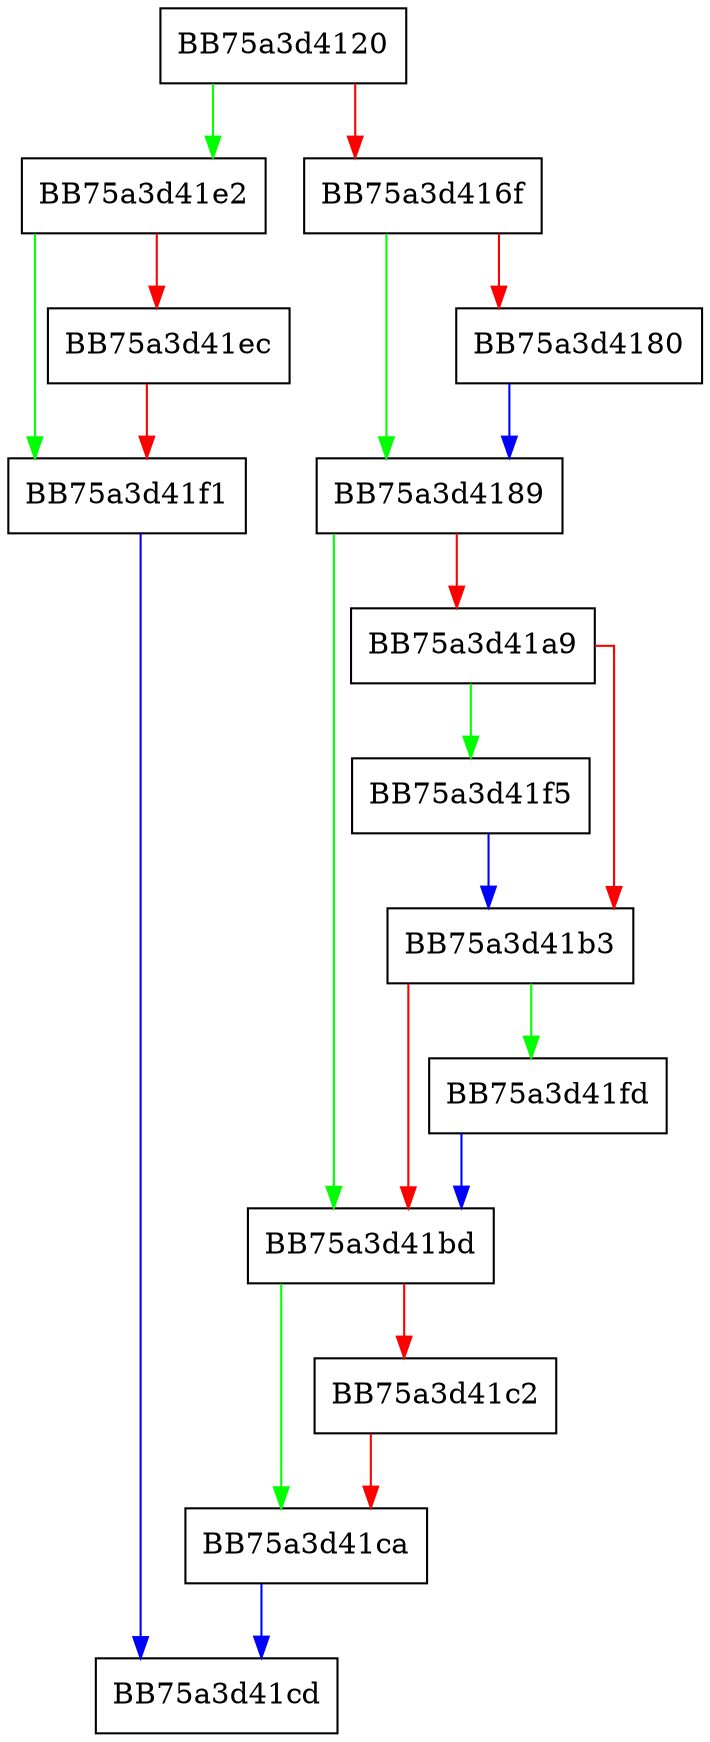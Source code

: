 digraph GetKeyPathAndName {
  node [shape="box"];
  graph [splines=ortho];
  BB75a3d4120 -> BB75a3d41e2 [color="green"];
  BB75a3d4120 -> BB75a3d416f [color="red"];
  BB75a3d416f -> BB75a3d4189 [color="green"];
  BB75a3d416f -> BB75a3d4180 [color="red"];
  BB75a3d4180 -> BB75a3d4189 [color="blue"];
  BB75a3d4189 -> BB75a3d41bd [color="green"];
  BB75a3d4189 -> BB75a3d41a9 [color="red"];
  BB75a3d41a9 -> BB75a3d41f5 [color="green"];
  BB75a3d41a9 -> BB75a3d41b3 [color="red"];
  BB75a3d41b3 -> BB75a3d41fd [color="green"];
  BB75a3d41b3 -> BB75a3d41bd [color="red"];
  BB75a3d41bd -> BB75a3d41ca [color="green"];
  BB75a3d41bd -> BB75a3d41c2 [color="red"];
  BB75a3d41c2 -> BB75a3d41ca [color="red"];
  BB75a3d41ca -> BB75a3d41cd [color="blue"];
  BB75a3d41e2 -> BB75a3d41f1 [color="green"];
  BB75a3d41e2 -> BB75a3d41ec [color="red"];
  BB75a3d41ec -> BB75a3d41f1 [color="red"];
  BB75a3d41f1 -> BB75a3d41cd [color="blue"];
  BB75a3d41f5 -> BB75a3d41b3 [color="blue"];
  BB75a3d41fd -> BB75a3d41bd [color="blue"];
}